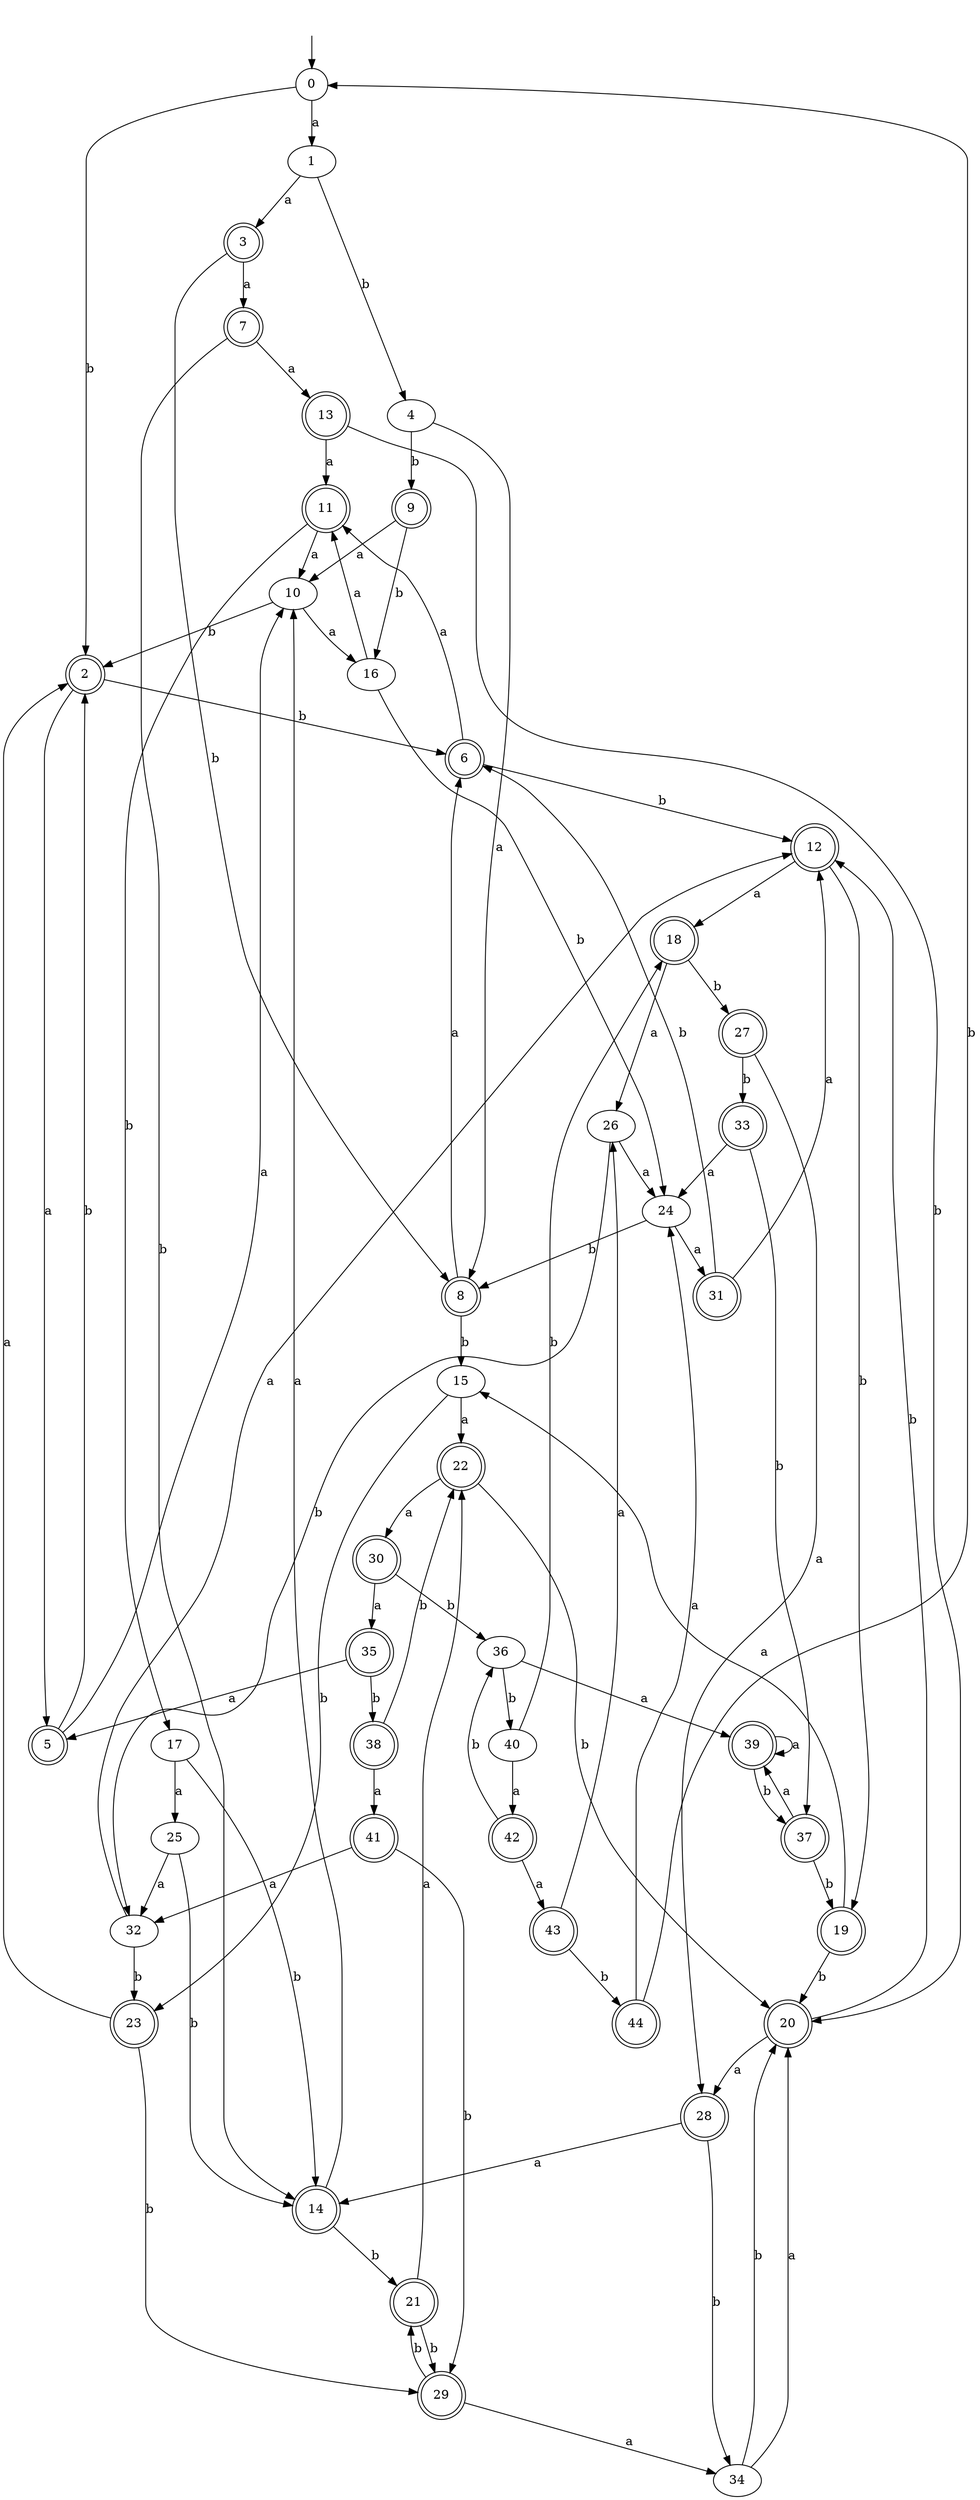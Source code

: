 digraph RandomDFA {
  __start0 [label="", shape=none];
  __start0 -> 0 [label=""];
  0 [shape=circle]
  0 -> 1 [label="a"]
  0 -> 2 [label="b"]
  1
  1 -> 3 [label="a"]
  1 -> 4 [label="b"]
  2 [shape=doublecircle]
  2 -> 5 [label="a"]
  2 -> 6 [label="b"]
  3 [shape=doublecircle]
  3 -> 7 [label="a"]
  3 -> 8 [label="b"]
  4
  4 -> 8 [label="a"]
  4 -> 9 [label="b"]
  5 [shape=doublecircle]
  5 -> 10 [label="a"]
  5 -> 2 [label="b"]
  6 [shape=doublecircle]
  6 -> 11 [label="a"]
  6 -> 12 [label="b"]
  7 [shape=doublecircle]
  7 -> 13 [label="a"]
  7 -> 14 [label="b"]
  8 [shape=doublecircle]
  8 -> 6 [label="a"]
  8 -> 15 [label="b"]
  9 [shape=doublecircle]
  9 -> 10 [label="a"]
  9 -> 16 [label="b"]
  10
  10 -> 16 [label="a"]
  10 -> 2 [label="b"]
  11 [shape=doublecircle]
  11 -> 10 [label="a"]
  11 -> 17 [label="b"]
  12 [shape=doublecircle]
  12 -> 18 [label="a"]
  12 -> 19 [label="b"]
  13 [shape=doublecircle]
  13 -> 11 [label="a"]
  13 -> 20 [label="b"]
  14 [shape=doublecircle]
  14 -> 10 [label="a"]
  14 -> 21 [label="b"]
  15
  15 -> 22 [label="a"]
  15 -> 23 [label="b"]
  16
  16 -> 11 [label="a"]
  16 -> 24 [label="b"]
  17
  17 -> 25 [label="a"]
  17 -> 14 [label="b"]
  18 [shape=doublecircle]
  18 -> 26 [label="a"]
  18 -> 27 [label="b"]
  19 [shape=doublecircle]
  19 -> 15 [label="a"]
  19 -> 20 [label="b"]
  20 [shape=doublecircle]
  20 -> 28 [label="a"]
  20 -> 12 [label="b"]
  21 [shape=doublecircle]
  21 -> 22 [label="a"]
  21 -> 29 [label="b"]
  22 [shape=doublecircle]
  22 -> 30 [label="a"]
  22 -> 20 [label="b"]
  23 [shape=doublecircle]
  23 -> 2 [label="a"]
  23 -> 29 [label="b"]
  24
  24 -> 31 [label="a"]
  24 -> 8 [label="b"]
  25
  25 -> 32 [label="a"]
  25 -> 14 [label="b"]
  26
  26 -> 24 [label="a"]
  26 -> 32 [label="b"]
  27 [shape=doublecircle]
  27 -> 28 [label="a"]
  27 -> 33 [label="b"]
  28 [shape=doublecircle]
  28 -> 14 [label="a"]
  28 -> 34 [label="b"]
  29 [shape=doublecircle]
  29 -> 34 [label="a"]
  29 -> 21 [label="b"]
  30 [shape=doublecircle]
  30 -> 35 [label="a"]
  30 -> 36 [label="b"]
  31 [shape=doublecircle]
  31 -> 12 [label="a"]
  31 -> 6 [label="b"]
  32
  32 -> 12 [label="a"]
  32 -> 23 [label="b"]
  33 [shape=doublecircle]
  33 -> 24 [label="a"]
  33 -> 37 [label="b"]
  34
  34 -> 20 [label="a"]
  34 -> 20 [label="b"]
  35 [shape=doublecircle]
  35 -> 5 [label="a"]
  35 -> 38 [label="b"]
  36
  36 -> 39 [label="a"]
  36 -> 40 [label="b"]
  37 [shape=doublecircle]
  37 -> 39 [label="a"]
  37 -> 19 [label="b"]
  38 [shape=doublecircle]
  38 -> 41 [label="a"]
  38 -> 22 [label="b"]
  39 [shape=doublecircle]
  39 -> 39 [label="a"]
  39 -> 37 [label="b"]
  40
  40 -> 42 [label="a"]
  40 -> 18 [label="b"]
  41 [shape=doublecircle]
  41 -> 32 [label="a"]
  41 -> 29 [label="b"]
  42 [shape=doublecircle]
  42 -> 43 [label="a"]
  42 -> 36 [label="b"]
  43 [shape=doublecircle]
  43 -> 26 [label="a"]
  43 -> 44 [label="b"]
  44 [shape=doublecircle]
  44 -> 24 [label="a"]
  44 -> 0 [label="b"]
}
